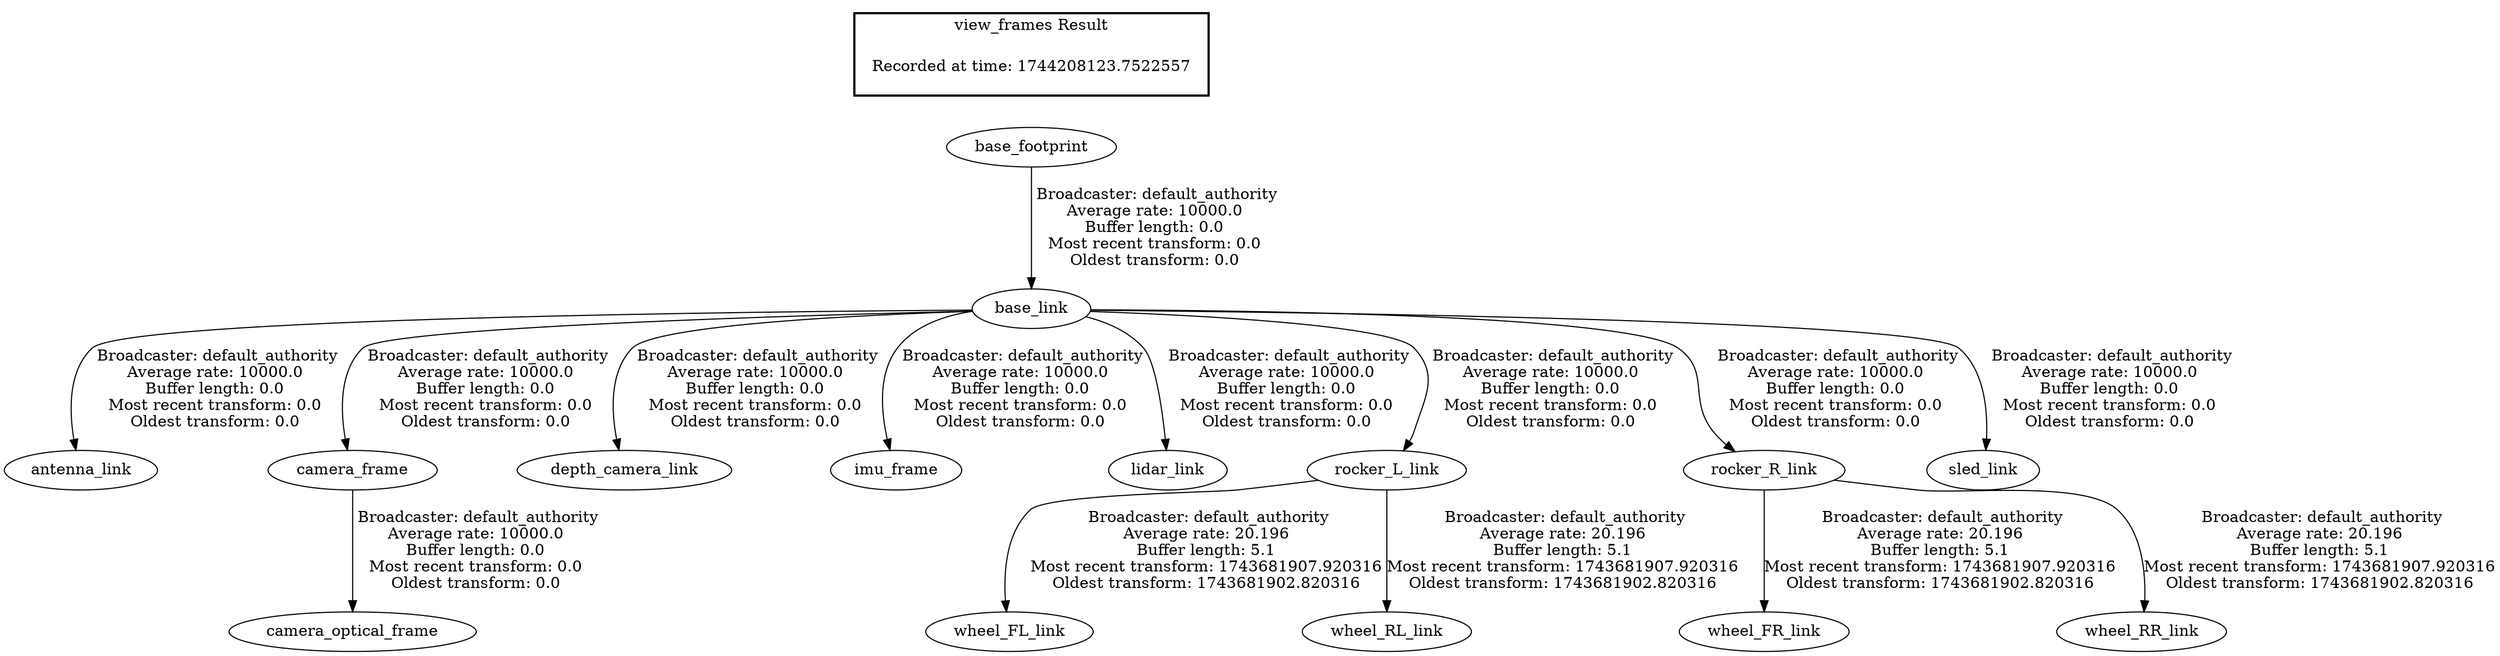 digraph G {
"base_link" -> "antenna_link"[label=" Broadcaster: default_authority\nAverage rate: 10000.0\nBuffer length: 0.0\nMost recent transform: 0.0\nOldest transform: 0.0\n"];
"base_footprint" -> "base_link"[label=" Broadcaster: default_authority\nAverage rate: 10000.0\nBuffer length: 0.0\nMost recent transform: 0.0\nOldest transform: 0.0\n"];
"base_link" -> "camera_frame"[label=" Broadcaster: default_authority\nAverage rate: 10000.0\nBuffer length: 0.0\nMost recent transform: 0.0\nOldest transform: 0.0\n"];
"camera_frame" -> "camera_optical_frame"[label=" Broadcaster: default_authority\nAverage rate: 10000.0\nBuffer length: 0.0\nMost recent transform: 0.0\nOldest transform: 0.0\n"];
"base_link" -> "depth_camera_link"[label=" Broadcaster: default_authority\nAverage rate: 10000.0\nBuffer length: 0.0\nMost recent transform: 0.0\nOldest transform: 0.0\n"];
"base_link" -> "imu_frame"[label=" Broadcaster: default_authority\nAverage rate: 10000.0\nBuffer length: 0.0\nMost recent transform: 0.0\nOldest transform: 0.0\n"];
"base_link" -> "lidar_link"[label=" Broadcaster: default_authority\nAverage rate: 10000.0\nBuffer length: 0.0\nMost recent transform: 0.0\nOldest transform: 0.0\n"];
"base_link" -> "rocker_L_link"[label=" Broadcaster: default_authority\nAverage rate: 10000.0\nBuffer length: 0.0\nMost recent transform: 0.0\nOldest transform: 0.0\n"];
"base_link" -> "rocker_R_link"[label=" Broadcaster: default_authority\nAverage rate: 10000.0\nBuffer length: 0.0\nMost recent transform: 0.0\nOldest transform: 0.0\n"];
"base_link" -> "sled_link"[label=" Broadcaster: default_authority\nAverage rate: 10000.0\nBuffer length: 0.0\nMost recent transform: 0.0\nOldest transform: 0.0\n"];
"rocker_L_link" -> "wheel_FL_link"[label=" Broadcaster: default_authority\nAverage rate: 20.196\nBuffer length: 5.1\nMost recent transform: 1743681907.920316\nOldest transform: 1743681902.820316\n"];
"rocker_R_link" -> "wheel_FR_link"[label=" Broadcaster: default_authority\nAverage rate: 20.196\nBuffer length: 5.1\nMost recent transform: 1743681907.920316\nOldest transform: 1743681902.820316\n"];
"rocker_L_link" -> "wheel_RL_link"[label=" Broadcaster: default_authority\nAverage rate: 20.196\nBuffer length: 5.1\nMost recent transform: 1743681907.920316\nOldest transform: 1743681902.820316\n"];
"rocker_R_link" -> "wheel_RR_link"[label=" Broadcaster: default_authority\nAverage rate: 20.196\nBuffer length: 5.1\nMost recent transform: 1743681907.920316\nOldest transform: 1743681902.820316\n"];
edge [style=invis];
 subgraph cluster_legend { style=bold; color=black; label ="view_frames Result";
"Recorded at time: 1744208123.7522557"[ shape=plaintext ] ;
}->"base_footprint";
}